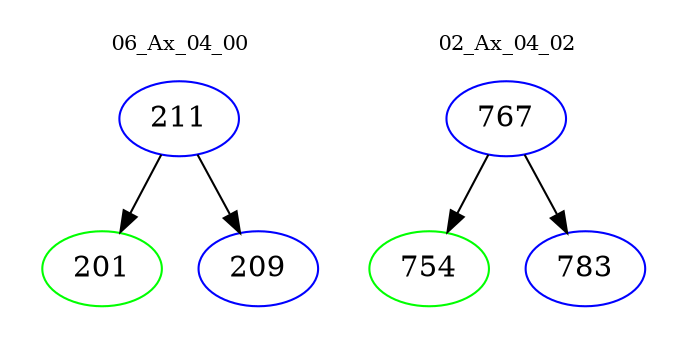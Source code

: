 digraph{
subgraph cluster_0 {
color = white
label = "06_Ax_04_00";
fontsize=10;
T0_211 [label="211", color="blue"]
T0_211 -> T0_201 [color="black"]
T0_201 [label="201", color="green"]
T0_211 -> T0_209 [color="black"]
T0_209 [label="209", color="blue"]
}
subgraph cluster_1 {
color = white
label = "02_Ax_04_02";
fontsize=10;
T1_767 [label="767", color="blue"]
T1_767 -> T1_754 [color="black"]
T1_754 [label="754", color="green"]
T1_767 -> T1_783 [color="black"]
T1_783 [label="783", color="blue"]
}
}
